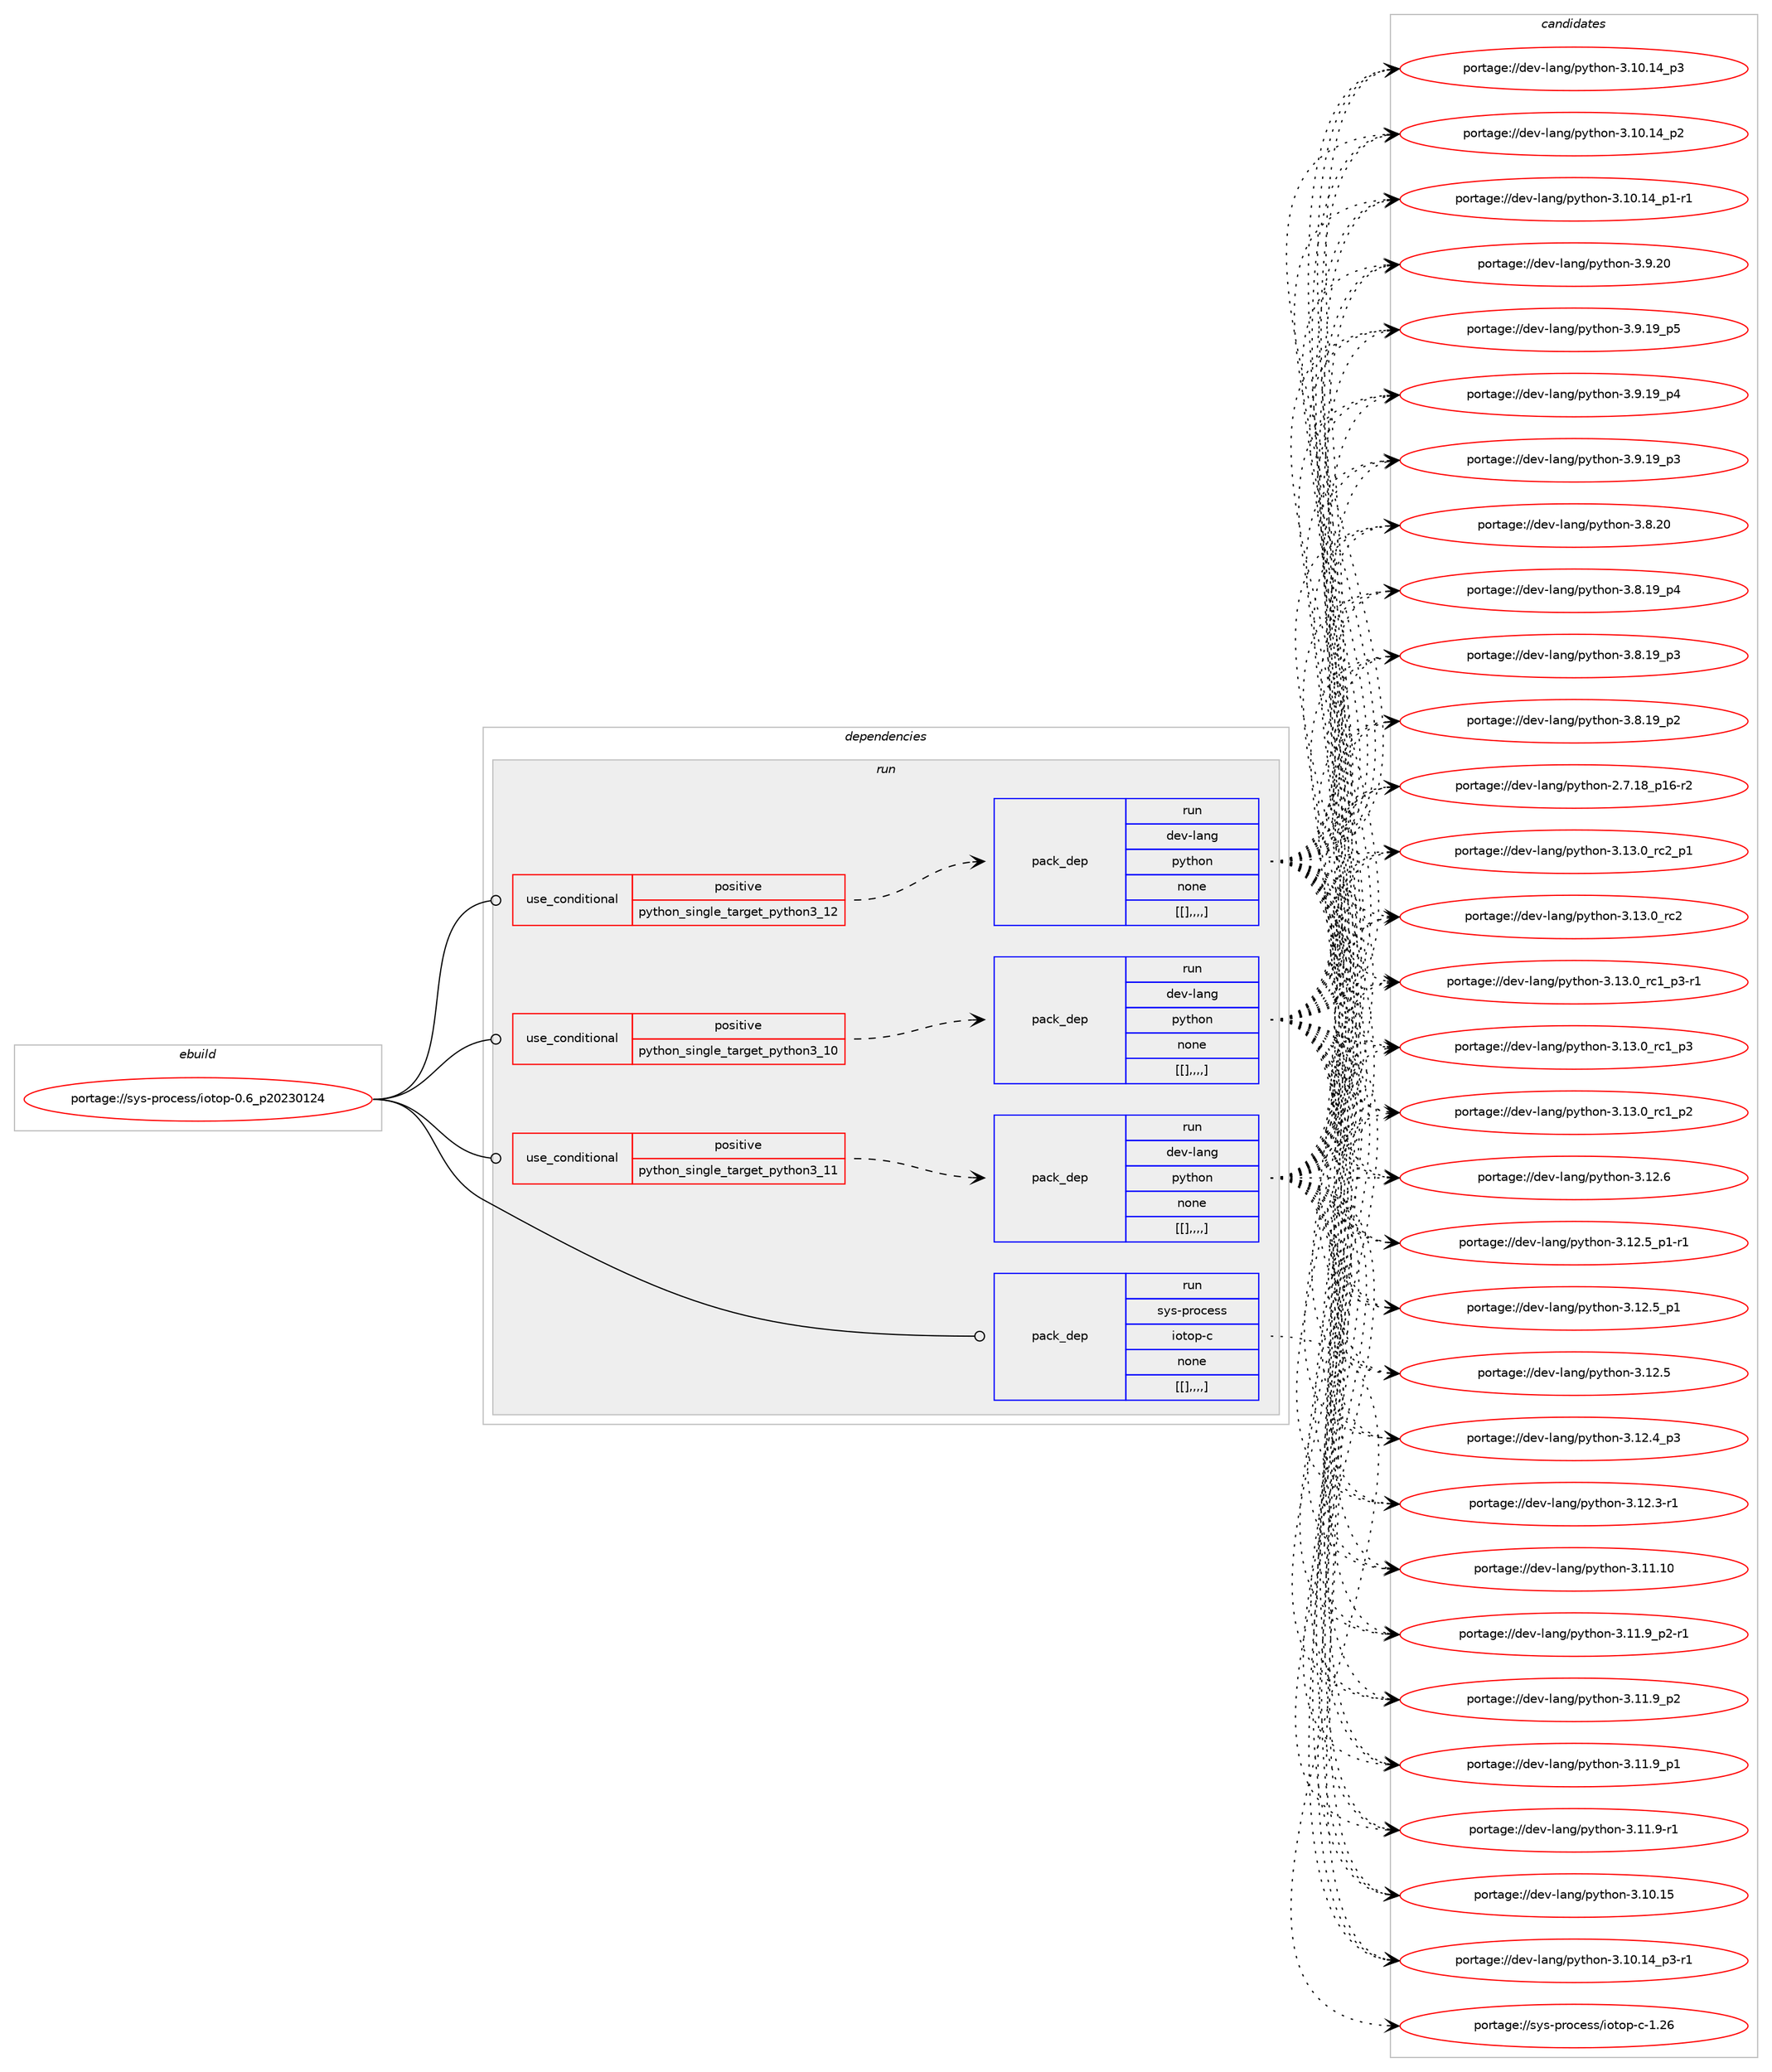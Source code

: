 digraph prolog {

# *************
# Graph options
# *************

newrank=true;
concentrate=true;
compound=true;
graph [rankdir=LR,fontname=Helvetica,fontsize=10,ranksep=1.5];#, ranksep=2.5, nodesep=0.2];
edge  [arrowhead=vee];
node  [fontname=Helvetica,fontsize=10];

# **********
# The ebuild
# **********

subgraph cluster_leftcol {
color=gray;
label=<<i>ebuild</i>>;
id [label="portage://sys-process/iotop-0.6_p20230124", color=red, width=4, href="../sys-process/iotop-0.6_p20230124.svg"];
}

# ****************
# The dependencies
# ****************

subgraph cluster_midcol {
color=gray;
label=<<i>dependencies</i>>;
subgraph cluster_compile {
fillcolor="#eeeeee";
style=filled;
label=<<i>compile</i>>;
}
subgraph cluster_compileandrun {
fillcolor="#eeeeee";
style=filled;
label=<<i>compile and run</i>>;
}
subgraph cluster_run {
fillcolor="#eeeeee";
style=filled;
label=<<i>run</i>>;
subgraph cond10792 {
dependency28991 [label=<<TABLE BORDER="0" CELLBORDER="1" CELLSPACING="0" CELLPADDING="4"><TR><TD ROWSPAN="3" CELLPADDING="10">use_conditional</TD></TR><TR><TD>positive</TD></TR><TR><TD>python_single_target_python3_10</TD></TR></TABLE>>, shape=none, color=red];
subgraph pack18121 {
dependency28992 [label=<<TABLE BORDER="0" CELLBORDER="1" CELLSPACING="0" CELLPADDING="4" WIDTH="220"><TR><TD ROWSPAN="6" CELLPADDING="30">pack_dep</TD></TR><TR><TD WIDTH="110">run</TD></TR><TR><TD>dev-lang</TD></TR><TR><TD>python</TD></TR><TR><TD>none</TD></TR><TR><TD>[[],,,,]</TD></TR></TABLE>>, shape=none, color=blue];
}
dependency28991:e -> dependency28992:w [weight=20,style="dashed",arrowhead="vee"];
}
id:e -> dependency28991:w [weight=20,style="solid",arrowhead="odot"];
subgraph cond10793 {
dependency28993 [label=<<TABLE BORDER="0" CELLBORDER="1" CELLSPACING="0" CELLPADDING="4"><TR><TD ROWSPAN="3" CELLPADDING="10">use_conditional</TD></TR><TR><TD>positive</TD></TR><TR><TD>python_single_target_python3_11</TD></TR></TABLE>>, shape=none, color=red];
subgraph pack18122 {
dependency28994 [label=<<TABLE BORDER="0" CELLBORDER="1" CELLSPACING="0" CELLPADDING="4" WIDTH="220"><TR><TD ROWSPAN="6" CELLPADDING="30">pack_dep</TD></TR><TR><TD WIDTH="110">run</TD></TR><TR><TD>dev-lang</TD></TR><TR><TD>python</TD></TR><TR><TD>none</TD></TR><TR><TD>[[],,,,]</TD></TR></TABLE>>, shape=none, color=blue];
}
dependency28993:e -> dependency28994:w [weight=20,style="dashed",arrowhead="vee"];
}
id:e -> dependency28993:w [weight=20,style="solid",arrowhead="odot"];
subgraph cond10794 {
dependency28995 [label=<<TABLE BORDER="0" CELLBORDER="1" CELLSPACING="0" CELLPADDING="4"><TR><TD ROWSPAN="3" CELLPADDING="10">use_conditional</TD></TR><TR><TD>positive</TD></TR><TR><TD>python_single_target_python3_12</TD></TR></TABLE>>, shape=none, color=red];
subgraph pack18123 {
dependency28996 [label=<<TABLE BORDER="0" CELLBORDER="1" CELLSPACING="0" CELLPADDING="4" WIDTH="220"><TR><TD ROWSPAN="6" CELLPADDING="30">pack_dep</TD></TR><TR><TD WIDTH="110">run</TD></TR><TR><TD>dev-lang</TD></TR><TR><TD>python</TD></TR><TR><TD>none</TD></TR><TR><TD>[[],,,,]</TD></TR></TABLE>>, shape=none, color=blue];
}
dependency28995:e -> dependency28996:w [weight=20,style="dashed",arrowhead="vee"];
}
id:e -> dependency28995:w [weight=20,style="solid",arrowhead="odot"];
subgraph pack18124 {
dependency28997 [label=<<TABLE BORDER="0" CELLBORDER="1" CELLSPACING="0" CELLPADDING="4" WIDTH="220"><TR><TD ROWSPAN="6" CELLPADDING="30">pack_dep</TD></TR><TR><TD WIDTH="110">run</TD></TR><TR><TD>sys-process</TD></TR><TR><TD>iotop-c</TD></TR><TR><TD>none</TD></TR><TR><TD>[[],,,,]</TD></TR></TABLE>>, shape=none, color=blue];
}
id:e -> dependency28997:w [weight=20,style="solid",arrowhead="odot"];
}
}

# **************
# The candidates
# **************

subgraph cluster_choices {
rank=same;
color=gray;
label=<<i>candidates</i>>;

subgraph choice18121 {
color=black;
nodesep=1;
choice100101118451089711010347112121116104111110455146495146489511499509511249 [label="portage://dev-lang/python-3.13.0_rc2_p1", color=red, width=4,href="../dev-lang/python-3.13.0_rc2_p1.svg"];
choice10010111845108971101034711212111610411111045514649514648951149950 [label="portage://dev-lang/python-3.13.0_rc2", color=red, width=4,href="../dev-lang/python-3.13.0_rc2.svg"];
choice1001011184510897110103471121211161041111104551464951464895114994995112514511449 [label="portage://dev-lang/python-3.13.0_rc1_p3-r1", color=red, width=4,href="../dev-lang/python-3.13.0_rc1_p3-r1.svg"];
choice100101118451089711010347112121116104111110455146495146489511499499511251 [label="portage://dev-lang/python-3.13.0_rc1_p3", color=red, width=4,href="../dev-lang/python-3.13.0_rc1_p3.svg"];
choice100101118451089711010347112121116104111110455146495146489511499499511250 [label="portage://dev-lang/python-3.13.0_rc1_p2", color=red, width=4,href="../dev-lang/python-3.13.0_rc1_p2.svg"];
choice10010111845108971101034711212111610411111045514649504654 [label="portage://dev-lang/python-3.12.6", color=red, width=4,href="../dev-lang/python-3.12.6.svg"];
choice1001011184510897110103471121211161041111104551464950465395112494511449 [label="portage://dev-lang/python-3.12.5_p1-r1", color=red, width=4,href="../dev-lang/python-3.12.5_p1-r1.svg"];
choice100101118451089711010347112121116104111110455146495046539511249 [label="portage://dev-lang/python-3.12.5_p1", color=red, width=4,href="../dev-lang/python-3.12.5_p1.svg"];
choice10010111845108971101034711212111610411111045514649504653 [label="portage://dev-lang/python-3.12.5", color=red, width=4,href="../dev-lang/python-3.12.5.svg"];
choice100101118451089711010347112121116104111110455146495046529511251 [label="portage://dev-lang/python-3.12.4_p3", color=red, width=4,href="../dev-lang/python-3.12.4_p3.svg"];
choice100101118451089711010347112121116104111110455146495046514511449 [label="portage://dev-lang/python-3.12.3-r1", color=red, width=4,href="../dev-lang/python-3.12.3-r1.svg"];
choice1001011184510897110103471121211161041111104551464949464948 [label="portage://dev-lang/python-3.11.10", color=red, width=4,href="../dev-lang/python-3.11.10.svg"];
choice1001011184510897110103471121211161041111104551464949465795112504511449 [label="portage://dev-lang/python-3.11.9_p2-r1", color=red, width=4,href="../dev-lang/python-3.11.9_p2-r1.svg"];
choice100101118451089711010347112121116104111110455146494946579511250 [label="portage://dev-lang/python-3.11.9_p2", color=red, width=4,href="../dev-lang/python-3.11.9_p2.svg"];
choice100101118451089711010347112121116104111110455146494946579511249 [label="portage://dev-lang/python-3.11.9_p1", color=red, width=4,href="../dev-lang/python-3.11.9_p1.svg"];
choice100101118451089711010347112121116104111110455146494946574511449 [label="portage://dev-lang/python-3.11.9-r1", color=red, width=4,href="../dev-lang/python-3.11.9-r1.svg"];
choice1001011184510897110103471121211161041111104551464948464953 [label="portage://dev-lang/python-3.10.15", color=red, width=4,href="../dev-lang/python-3.10.15.svg"];
choice100101118451089711010347112121116104111110455146494846495295112514511449 [label="portage://dev-lang/python-3.10.14_p3-r1", color=red, width=4,href="../dev-lang/python-3.10.14_p3-r1.svg"];
choice10010111845108971101034711212111610411111045514649484649529511251 [label="portage://dev-lang/python-3.10.14_p3", color=red, width=4,href="../dev-lang/python-3.10.14_p3.svg"];
choice10010111845108971101034711212111610411111045514649484649529511250 [label="portage://dev-lang/python-3.10.14_p2", color=red, width=4,href="../dev-lang/python-3.10.14_p2.svg"];
choice100101118451089711010347112121116104111110455146494846495295112494511449 [label="portage://dev-lang/python-3.10.14_p1-r1", color=red, width=4,href="../dev-lang/python-3.10.14_p1-r1.svg"];
choice10010111845108971101034711212111610411111045514657465048 [label="portage://dev-lang/python-3.9.20", color=red, width=4,href="../dev-lang/python-3.9.20.svg"];
choice100101118451089711010347112121116104111110455146574649579511253 [label="portage://dev-lang/python-3.9.19_p5", color=red, width=4,href="../dev-lang/python-3.9.19_p5.svg"];
choice100101118451089711010347112121116104111110455146574649579511252 [label="portage://dev-lang/python-3.9.19_p4", color=red, width=4,href="../dev-lang/python-3.9.19_p4.svg"];
choice100101118451089711010347112121116104111110455146574649579511251 [label="portage://dev-lang/python-3.9.19_p3", color=red, width=4,href="../dev-lang/python-3.9.19_p3.svg"];
choice10010111845108971101034711212111610411111045514656465048 [label="portage://dev-lang/python-3.8.20", color=red, width=4,href="../dev-lang/python-3.8.20.svg"];
choice100101118451089711010347112121116104111110455146564649579511252 [label="portage://dev-lang/python-3.8.19_p4", color=red, width=4,href="../dev-lang/python-3.8.19_p4.svg"];
choice100101118451089711010347112121116104111110455146564649579511251 [label="portage://dev-lang/python-3.8.19_p3", color=red, width=4,href="../dev-lang/python-3.8.19_p3.svg"];
choice100101118451089711010347112121116104111110455146564649579511250 [label="portage://dev-lang/python-3.8.19_p2", color=red, width=4,href="../dev-lang/python-3.8.19_p2.svg"];
choice100101118451089711010347112121116104111110455046554649569511249544511450 [label="portage://dev-lang/python-2.7.18_p16-r2", color=red, width=4,href="../dev-lang/python-2.7.18_p16-r2.svg"];
dependency28992:e -> choice100101118451089711010347112121116104111110455146495146489511499509511249:w [style=dotted,weight="100"];
dependency28992:e -> choice10010111845108971101034711212111610411111045514649514648951149950:w [style=dotted,weight="100"];
dependency28992:e -> choice1001011184510897110103471121211161041111104551464951464895114994995112514511449:w [style=dotted,weight="100"];
dependency28992:e -> choice100101118451089711010347112121116104111110455146495146489511499499511251:w [style=dotted,weight="100"];
dependency28992:e -> choice100101118451089711010347112121116104111110455146495146489511499499511250:w [style=dotted,weight="100"];
dependency28992:e -> choice10010111845108971101034711212111610411111045514649504654:w [style=dotted,weight="100"];
dependency28992:e -> choice1001011184510897110103471121211161041111104551464950465395112494511449:w [style=dotted,weight="100"];
dependency28992:e -> choice100101118451089711010347112121116104111110455146495046539511249:w [style=dotted,weight="100"];
dependency28992:e -> choice10010111845108971101034711212111610411111045514649504653:w [style=dotted,weight="100"];
dependency28992:e -> choice100101118451089711010347112121116104111110455146495046529511251:w [style=dotted,weight="100"];
dependency28992:e -> choice100101118451089711010347112121116104111110455146495046514511449:w [style=dotted,weight="100"];
dependency28992:e -> choice1001011184510897110103471121211161041111104551464949464948:w [style=dotted,weight="100"];
dependency28992:e -> choice1001011184510897110103471121211161041111104551464949465795112504511449:w [style=dotted,weight="100"];
dependency28992:e -> choice100101118451089711010347112121116104111110455146494946579511250:w [style=dotted,weight="100"];
dependency28992:e -> choice100101118451089711010347112121116104111110455146494946579511249:w [style=dotted,weight="100"];
dependency28992:e -> choice100101118451089711010347112121116104111110455146494946574511449:w [style=dotted,weight="100"];
dependency28992:e -> choice1001011184510897110103471121211161041111104551464948464953:w [style=dotted,weight="100"];
dependency28992:e -> choice100101118451089711010347112121116104111110455146494846495295112514511449:w [style=dotted,weight="100"];
dependency28992:e -> choice10010111845108971101034711212111610411111045514649484649529511251:w [style=dotted,weight="100"];
dependency28992:e -> choice10010111845108971101034711212111610411111045514649484649529511250:w [style=dotted,weight="100"];
dependency28992:e -> choice100101118451089711010347112121116104111110455146494846495295112494511449:w [style=dotted,weight="100"];
dependency28992:e -> choice10010111845108971101034711212111610411111045514657465048:w [style=dotted,weight="100"];
dependency28992:e -> choice100101118451089711010347112121116104111110455146574649579511253:w [style=dotted,weight="100"];
dependency28992:e -> choice100101118451089711010347112121116104111110455146574649579511252:w [style=dotted,weight="100"];
dependency28992:e -> choice100101118451089711010347112121116104111110455146574649579511251:w [style=dotted,weight="100"];
dependency28992:e -> choice10010111845108971101034711212111610411111045514656465048:w [style=dotted,weight="100"];
dependency28992:e -> choice100101118451089711010347112121116104111110455146564649579511252:w [style=dotted,weight="100"];
dependency28992:e -> choice100101118451089711010347112121116104111110455146564649579511251:w [style=dotted,weight="100"];
dependency28992:e -> choice100101118451089711010347112121116104111110455146564649579511250:w [style=dotted,weight="100"];
dependency28992:e -> choice100101118451089711010347112121116104111110455046554649569511249544511450:w [style=dotted,weight="100"];
}
subgraph choice18122 {
color=black;
nodesep=1;
choice100101118451089711010347112121116104111110455146495146489511499509511249 [label="portage://dev-lang/python-3.13.0_rc2_p1", color=red, width=4,href="../dev-lang/python-3.13.0_rc2_p1.svg"];
choice10010111845108971101034711212111610411111045514649514648951149950 [label="portage://dev-lang/python-3.13.0_rc2", color=red, width=4,href="../dev-lang/python-3.13.0_rc2.svg"];
choice1001011184510897110103471121211161041111104551464951464895114994995112514511449 [label="portage://dev-lang/python-3.13.0_rc1_p3-r1", color=red, width=4,href="../dev-lang/python-3.13.0_rc1_p3-r1.svg"];
choice100101118451089711010347112121116104111110455146495146489511499499511251 [label="portage://dev-lang/python-3.13.0_rc1_p3", color=red, width=4,href="../dev-lang/python-3.13.0_rc1_p3.svg"];
choice100101118451089711010347112121116104111110455146495146489511499499511250 [label="portage://dev-lang/python-3.13.0_rc1_p2", color=red, width=4,href="../dev-lang/python-3.13.0_rc1_p2.svg"];
choice10010111845108971101034711212111610411111045514649504654 [label="portage://dev-lang/python-3.12.6", color=red, width=4,href="../dev-lang/python-3.12.6.svg"];
choice1001011184510897110103471121211161041111104551464950465395112494511449 [label="portage://dev-lang/python-3.12.5_p1-r1", color=red, width=4,href="../dev-lang/python-3.12.5_p1-r1.svg"];
choice100101118451089711010347112121116104111110455146495046539511249 [label="portage://dev-lang/python-3.12.5_p1", color=red, width=4,href="../dev-lang/python-3.12.5_p1.svg"];
choice10010111845108971101034711212111610411111045514649504653 [label="portage://dev-lang/python-3.12.5", color=red, width=4,href="../dev-lang/python-3.12.5.svg"];
choice100101118451089711010347112121116104111110455146495046529511251 [label="portage://dev-lang/python-3.12.4_p3", color=red, width=4,href="../dev-lang/python-3.12.4_p3.svg"];
choice100101118451089711010347112121116104111110455146495046514511449 [label="portage://dev-lang/python-3.12.3-r1", color=red, width=4,href="../dev-lang/python-3.12.3-r1.svg"];
choice1001011184510897110103471121211161041111104551464949464948 [label="portage://dev-lang/python-3.11.10", color=red, width=4,href="../dev-lang/python-3.11.10.svg"];
choice1001011184510897110103471121211161041111104551464949465795112504511449 [label="portage://dev-lang/python-3.11.9_p2-r1", color=red, width=4,href="../dev-lang/python-3.11.9_p2-r1.svg"];
choice100101118451089711010347112121116104111110455146494946579511250 [label="portage://dev-lang/python-3.11.9_p2", color=red, width=4,href="../dev-lang/python-3.11.9_p2.svg"];
choice100101118451089711010347112121116104111110455146494946579511249 [label="portage://dev-lang/python-3.11.9_p1", color=red, width=4,href="../dev-lang/python-3.11.9_p1.svg"];
choice100101118451089711010347112121116104111110455146494946574511449 [label="portage://dev-lang/python-3.11.9-r1", color=red, width=4,href="../dev-lang/python-3.11.9-r1.svg"];
choice1001011184510897110103471121211161041111104551464948464953 [label="portage://dev-lang/python-3.10.15", color=red, width=4,href="../dev-lang/python-3.10.15.svg"];
choice100101118451089711010347112121116104111110455146494846495295112514511449 [label="portage://dev-lang/python-3.10.14_p3-r1", color=red, width=4,href="../dev-lang/python-3.10.14_p3-r1.svg"];
choice10010111845108971101034711212111610411111045514649484649529511251 [label="portage://dev-lang/python-3.10.14_p3", color=red, width=4,href="../dev-lang/python-3.10.14_p3.svg"];
choice10010111845108971101034711212111610411111045514649484649529511250 [label="portage://dev-lang/python-3.10.14_p2", color=red, width=4,href="../dev-lang/python-3.10.14_p2.svg"];
choice100101118451089711010347112121116104111110455146494846495295112494511449 [label="portage://dev-lang/python-3.10.14_p1-r1", color=red, width=4,href="../dev-lang/python-3.10.14_p1-r1.svg"];
choice10010111845108971101034711212111610411111045514657465048 [label="portage://dev-lang/python-3.9.20", color=red, width=4,href="../dev-lang/python-3.9.20.svg"];
choice100101118451089711010347112121116104111110455146574649579511253 [label="portage://dev-lang/python-3.9.19_p5", color=red, width=4,href="../dev-lang/python-3.9.19_p5.svg"];
choice100101118451089711010347112121116104111110455146574649579511252 [label="portage://dev-lang/python-3.9.19_p4", color=red, width=4,href="../dev-lang/python-3.9.19_p4.svg"];
choice100101118451089711010347112121116104111110455146574649579511251 [label="portage://dev-lang/python-3.9.19_p3", color=red, width=4,href="../dev-lang/python-3.9.19_p3.svg"];
choice10010111845108971101034711212111610411111045514656465048 [label="portage://dev-lang/python-3.8.20", color=red, width=4,href="../dev-lang/python-3.8.20.svg"];
choice100101118451089711010347112121116104111110455146564649579511252 [label="portage://dev-lang/python-3.8.19_p4", color=red, width=4,href="../dev-lang/python-3.8.19_p4.svg"];
choice100101118451089711010347112121116104111110455146564649579511251 [label="portage://dev-lang/python-3.8.19_p3", color=red, width=4,href="../dev-lang/python-3.8.19_p3.svg"];
choice100101118451089711010347112121116104111110455146564649579511250 [label="portage://dev-lang/python-3.8.19_p2", color=red, width=4,href="../dev-lang/python-3.8.19_p2.svg"];
choice100101118451089711010347112121116104111110455046554649569511249544511450 [label="portage://dev-lang/python-2.7.18_p16-r2", color=red, width=4,href="../dev-lang/python-2.7.18_p16-r2.svg"];
dependency28994:e -> choice100101118451089711010347112121116104111110455146495146489511499509511249:w [style=dotted,weight="100"];
dependency28994:e -> choice10010111845108971101034711212111610411111045514649514648951149950:w [style=dotted,weight="100"];
dependency28994:e -> choice1001011184510897110103471121211161041111104551464951464895114994995112514511449:w [style=dotted,weight="100"];
dependency28994:e -> choice100101118451089711010347112121116104111110455146495146489511499499511251:w [style=dotted,weight="100"];
dependency28994:e -> choice100101118451089711010347112121116104111110455146495146489511499499511250:w [style=dotted,weight="100"];
dependency28994:e -> choice10010111845108971101034711212111610411111045514649504654:w [style=dotted,weight="100"];
dependency28994:e -> choice1001011184510897110103471121211161041111104551464950465395112494511449:w [style=dotted,weight="100"];
dependency28994:e -> choice100101118451089711010347112121116104111110455146495046539511249:w [style=dotted,weight="100"];
dependency28994:e -> choice10010111845108971101034711212111610411111045514649504653:w [style=dotted,weight="100"];
dependency28994:e -> choice100101118451089711010347112121116104111110455146495046529511251:w [style=dotted,weight="100"];
dependency28994:e -> choice100101118451089711010347112121116104111110455146495046514511449:w [style=dotted,weight="100"];
dependency28994:e -> choice1001011184510897110103471121211161041111104551464949464948:w [style=dotted,weight="100"];
dependency28994:e -> choice1001011184510897110103471121211161041111104551464949465795112504511449:w [style=dotted,weight="100"];
dependency28994:e -> choice100101118451089711010347112121116104111110455146494946579511250:w [style=dotted,weight="100"];
dependency28994:e -> choice100101118451089711010347112121116104111110455146494946579511249:w [style=dotted,weight="100"];
dependency28994:e -> choice100101118451089711010347112121116104111110455146494946574511449:w [style=dotted,weight="100"];
dependency28994:e -> choice1001011184510897110103471121211161041111104551464948464953:w [style=dotted,weight="100"];
dependency28994:e -> choice100101118451089711010347112121116104111110455146494846495295112514511449:w [style=dotted,weight="100"];
dependency28994:e -> choice10010111845108971101034711212111610411111045514649484649529511251:w [style=dotted,weight="100"];
dependency28994:e -> choice10010111845108971101034711212111610411111045514649484649529511250:w [style=dotted,weight="100"];
dependency28994:e -> choice100101118451089711010347112121116104111110455146494846495295112494511449:w [style=dotted,weight="100"];
dependency28994:e -> choice10010111845108971101034711212111610411111045514657465048:w [style=dotted,weight="100"];
dependency28994:e -> choice100101118451089711010347112121116104111110455146574649579511253:w [style=dotted,weight="100"];
dependency28994:e -> choice100101118451089711010347112121116104111110455146574649579511252:w [style=dotted,weight="100"];
dependency28994:e -> choice100101118451089711010347112121116104111110455146574649579511251:w [style=dotted,weight="100"];
dependency28994:e -> choice10010111845108971101034711212111610411111045514656465048:w [style=dotted,weight="100"];
dependency28994:e -> choice100101118451089711010347112121116104111110455146564649579511252:w [style=dotted,weight="100"];
dependency28994:e -> choice100101118451089711010347112121116104111110455146564649579511251:w [style=dotted,weight="100"];
dependency28994:e -> choice100101118451089711010347112121116104111110455146564649579511250:w [style=dotted,weight="100"];
dependency28994:e -> choice100101118451089711010347112121116104111110455046554649569511249544511450:w [style=dotted,weight="100"];
}
subgraph choice18123 {
color=black;
nodesep=1;
choice100101118451089711010347112121116104111110455146495146489511499509511249 [label="portage://dev-lang/python-3.13.0_rc2_p1", color=red, width=4,href="../dev-lang/python-3.13.0_rc2_p1.svg"];
choice10010111845108971101034711212111610411111045514649514648951149950 [label="portage://dev-lang/python-3.13.0_rc2", color=red, width=4,href="../dev-lang/python-3.13.0_rc2.svg"];
choice1001011184510897110103471121211161041111104551464951464895114994995112514511449 [label="portage://dev-lang/python-3.13.0_rc1_p3-r1", color=red, width=4,href="../dev-lang/python-3.13.0_rc1_p3-r1.svg"];
choice100101118451089711010347112121116104111110455146495146489511499499511251 [label="portage://dev-lang/python-3.13.0_rc1_p3", color=red, width=4,href="../dev-lang/python-3.13.0_rc1_p3.svg"];
choice100101118451089711010347112121116104111110455146495146489511499499511250 [label="portage://dev-lang/python-3.13.0_rc1_p2", color=red, width=4,href="../dev-lang/python-3.13.0_rc1_p2.svg"];
choice10010111845108971101034711212111610411111045514649504654 [label="portage://dev-lang/python-3.12.6", color=red, width=4,href="../dev-lang/python-3.12.6.svg"];
choice1001011184510897110103471121211161041111104551464950465395112494511449 [label="portage://dev-lang/python-3.12.5_p1-r1", color=red, width=4,href="../dev-lang/python-3.12.5_p1-r1.svg"];
choice100101118451089711010347112121116104111110455146495046539511249 [label="portage://dev-lang/python-3.12.5_p1", color=red, width=4,href="../dev-lang/python-3.12.5_p1.svg"];
choice10010111845108971101034711212111610411111045514649504653 [label="portage://dev-lang/python-3.12.5", color=red, width=4,href="../dev-lang/python-3.12.5.svg"];
choice100101118451089711010347112121116104111110455146495046529511251 [label="portage://dev-lang/python-3.12.4_p3", color=red, width=4,href="../dev-lang/python-3.12.4_p3.svg"];
choice100101118451089711010347112121116104111110455146495046514511449 [label="portage://dev-lang/python-3.12.3-r1", color=red, width=4,href="../dev-lang/python-3.12.3-r1.svg"];
choice1001011184510897110103471121211161041111104551464949464948 [label="portage://dev-lang/python-3.11.10", color=red, width=4,href="../dev-lang/python-3.11.10.svg"];
choice1001011184510897110103471121211161041111104551464949465795112504511449 [label="portage://dev-lang/python-3.11.9_p2-r1", color=red, width=4,href="../dev-lang/python-3.11.9_p2-r1.svg"];
choice100101118451089711010347112121116104111110455146494946579511250 [label="portage://dev-lang/python-3.11.9_p2", color=red, width=4,href="../dev-lang/python-3.11.9_p2.svg"];
choice100101118451089711010347112121116104111110455146494946579511249 [label="portage://dev-lang/python-3.11.9_p1", color=red, width=4,href="../dev-lang/python-3.11.9_p1.svg"];
choice100101118451089711010347112121116104111110455146494946574511449 [label="portage://dev-lang/python-3.11.9-r1", color=red, width=4,href="../dev-lang/python-3.11.9-r1.svg"];
choice1001011184510897110103471121211161041111104551464948464953 [label="portage://dev-lang/python-3.10.15", color=red, width=4,href="../dev-lang/python-3.10.15.svg"];
choice100101118451089711010347112121116104111110455146494846495295112514511449 [label="portage://dev-lang/python-3.10.14_p3-r1", color=red, width=4,href="../dev-lang/python-3.10.14_p3-r1.svg"];
choice10010111845108971101034711212111610411111045514649484649529511251 [label="portage://dev-lang/python-3.10.14_p3", color=red, width=4,href="../dev-lang/python-3.10.14_p3.svg"];
choice10010111845108971101034711212111610411111045514649484649529511250 [label="portage://dev-lang/python-3.10.14_p2", color=red, width=4,href="../dev-lang/python-3.10.14_p2.svg"];
choice100101118451089711010347112121116104111110455146494846495295112494511449 [label="portage://dev-lang/python-3.10.14_p1-r1", color=red, width=4,href="../dev-lang/python-3.10.14_p1-r1.svg"];
choice10010111845108971101034711212111610411111045514657465048 [label="portage://dev-lang/python-3.9.20", color=red, width=4,href="../dev-lang/python-3.9.20.svg"];
choice100101118451089711010347112121116104111110455146574649579511253 [label="portage://dev-lang/python-3.9.19_p5", color=red, width=4,href="../dev-lang/python-3.9.19_p5.svg"];
choice100101118451089711010347112121116104111110455146574649579511252 [label="portage://dev-lang/python-3.9.19_p4", color=red, width=4,href="../dev-lang/python-3.9.19_p4.svg"];
choice100101118451089711010347112121116104111110455146574649579511251 [label="portage://dev-lang/python-3.9.19_p3", color=red, width=4,href="../dev-lang/python-3.9.19_p3.svg"];
choice10010111845108971101034711212111610411111045514656465048 [label="portage://dev-lang/python-3.8.20", color=red, width=4,href="../dev-lang/python-3.8.20.svg"];
choice100101118451089711010347112121116104111110455146564649579511252 [label="portage://dev-lang/python-3.8.19_p4", color=red, width=4,href="../dev-lang/python-3.8.19_p4.svg"];
choice100101118451089711010347112121116104111110455146564649579511251 [label="portage://dev-lang/python-3.8.19_p3", color=red, width=4,href="../dev-lang/python-3.8.19_p3.svg"];
choice100101118451089711010347112121116104111110455146564649579511250 [label="portage://dev-lang/python-3.8.19_p2", color=red, width=4,href="../dev-lang/python-3.8.19_p2.svg"];
choice100101118451089711010347112121116104111110455046554649569511249544511450 [label="portage://dev-lang/python-2.7.18_p16-r2", color=red, width=4,href="../dev-lang/python-2.7.18_p16-r2.svg"];
dependency28996:e -> choice100101118451089711010347112121116104111110455146495146489511499509511249:w [style=dotted,weight="100"];
dependency28996:e -> choice10010111845108971101034711212111610411111045514649514648951149950:w [style=dotted,weight="100"];
dependency28996:e -> choice1001011184510897110103471121211161041111104551464951464895114994995112514511449:w [style=dotted,weight="100"];
dependency28996:e -> choice100101118451089711010347112121116104111110455146495146489511499499511251:w [style=dotted,weight="100"];
dependency28996:e -> choice100101118451089711010347112121116104111110455146495146489511499499511250:w [style=dotted,weight="100"];
dependency28996:e -> choice10010111845108971101034711212111610411111045514649504654:w [style=dotted,weight="100"];
dependency28996:e -> choice1001011184510897110103471121211161041111104551464950465395112494511449:w [style=dotted,weight="100"];
dependency28996:e -> choice100101118451089711010347112121116104111110455146495046539511249:w [style=dotted,weight="100"];
dependency28996:e -> choice10010111845108971101034711212111610411111045514649504653:w [style=dotted,weight="100"];
dependency28996:e -> choice100101118451089711010347112121116104111110455146495046529511251:w [style=dotted,weight="100"];
dependency28996:e -> choice100101118451089711010347112121116104111110455146495046514511449:w [style=dotted,weight="100"];
dependency28996:e -> choice1001011184510897110103471121211161041111104551464949464948:w [style=dotted,weight="100"];
dependency28996:e -> choice1001011184510897110103471121211161041111104551464949465795112504511449:w [style=dotted,weight="100"];
dependency28996:e -> choice100101118451089711010347112121116104111110455146494946579511250:w [style=dotted,weight="100"];
dependency28996:e -> choice100101118451089711010347112121116104111110455146494946579511249:w [style=dotted,weight="100"];
dependency28996:e -> choice100101118451089711010347112121116104111110455146494946574511449:w [style=dotted,weight="100"];
dependency28996:e -> choice1001011184510897110103471121211161041111104551464948464953:w [style=dotted,weight="100"];
dependency28996:e -> choice100101118451089711010347112121116104111110455146494846495295112514511449:w [style=dotted,weight="100"];
dependency28996:e -> choice10010111845108971101034711212111610411111045514649484649529511251:w [style=dotted,weight="100"];
dependency28996:e -> choice10010111845108971101034711212111610411111045514649484649529511250:w [style=dotted,weight="100"];
dependency28996:e -> choice100101118451089711010347112121116104111110455146494846495295112494511449:w [style=dotted,weight="100"];
dependency28996:e -> choice10010111845108971101034711212111610411111045514657465048:w [style=dotted,weight="100"];
dependency28996:e -> choice100101118451089711010347112121116104111110455146574649579511253:w [style=dotted,weight="100"];
dependency28996:e -> choice100101118451089711010347112121116104111110455146574649579511252:w [style=dotted,weight="100"];
dependency28996:e -> choice100101118451089711010347112121116104111110455146574649579511251:w [style=dotted,weight="100"];
dependency28996:e -> choice10010111845108971101034711212111610411111045514656465048:w [style=dotted,weight="100"];
dependency28996:e -> choice100101118451089711010347112121116104111110455146564649579511252:w [style=dotted,weight="100"];
dependency28996:e -> choice100101118451089711010347112121116104111110455146564649579511251:w [style=dotted,weight="100"];
dependency28996:e -> choice100101118451089711010347112121116104111110455146564649579511250:w [style=dotted,weight="100"];
dependency28996:e -> choice100101118451089711010347112121116104111110455046554649569511249544511450:w [style=dotted,weight="100"];
}
subgraph choice18124 {
color=black;
nodesep=1;
choice11512111545112114111991011151154710511111611111245994549465054 [label="portage://sys-process/iotop-c-1.26", color=red, width=4,href="../sys-process/iotop-c-1.26.svg"];
dependency28997:e -> choice11512111545112114111991011151154710511111611111245994549465054:w [style=dotted,weight="100"];
}
}

}
